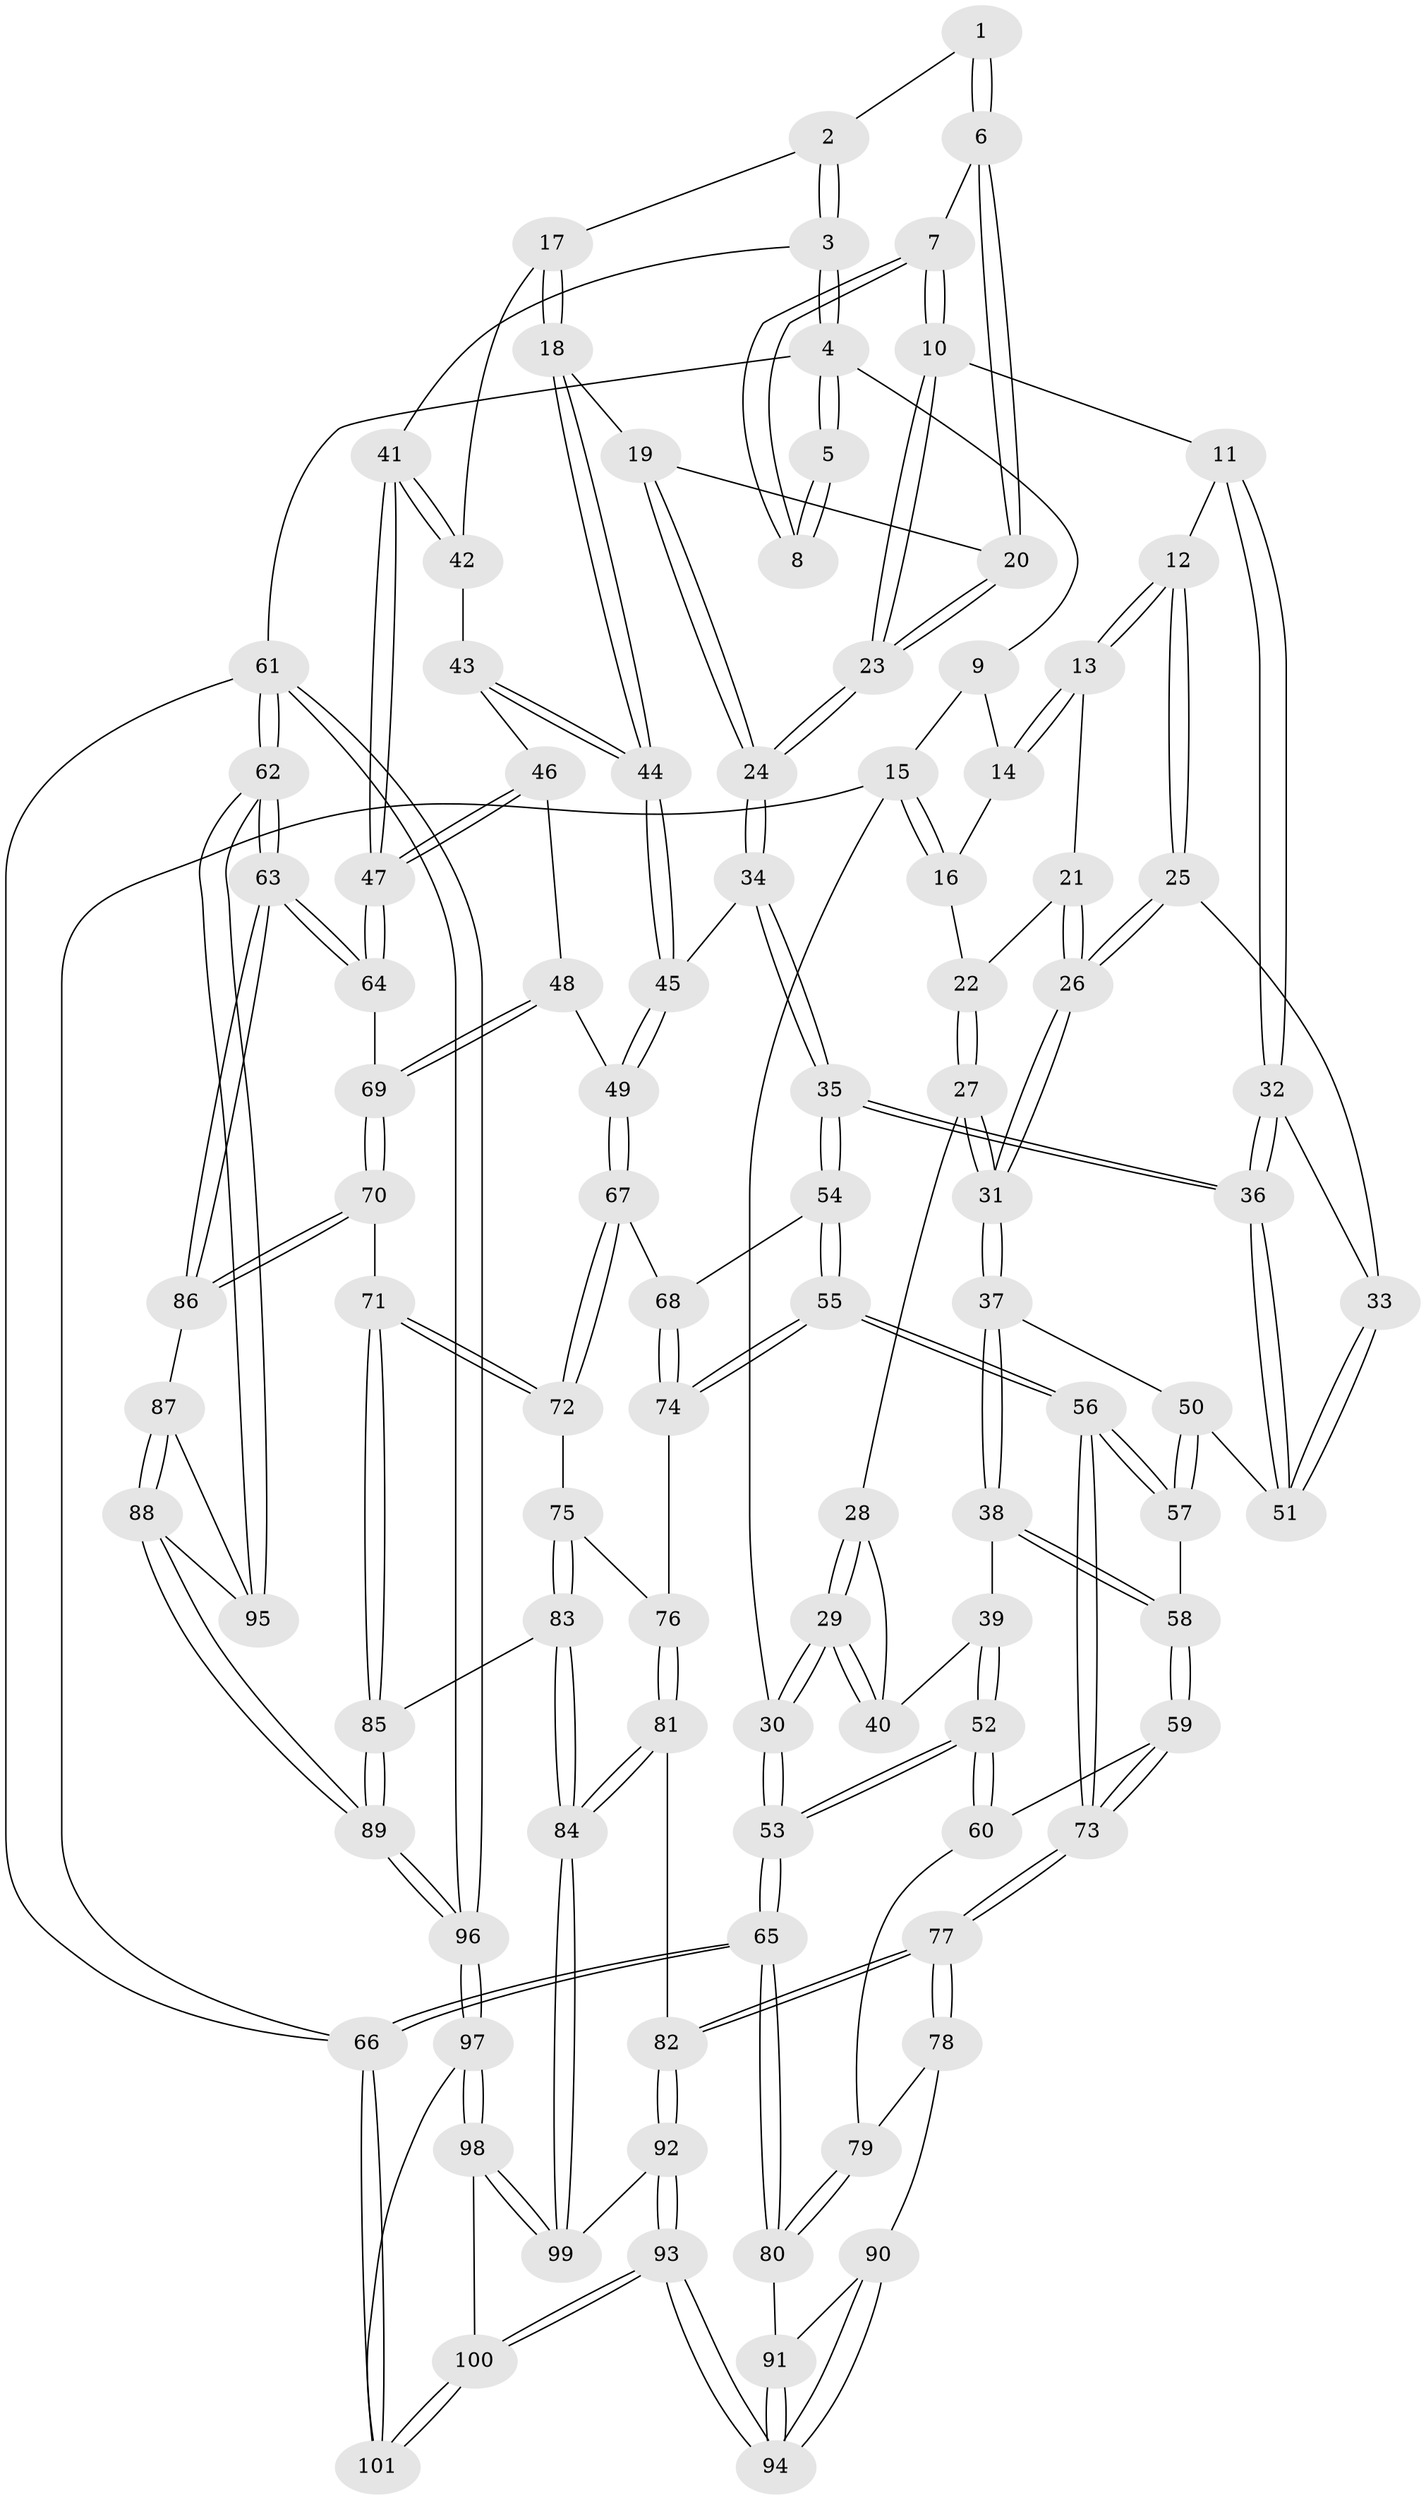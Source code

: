 // Generated by graph-tools (version 1.1) at 2025/11/02/21/25 10:11:13]
// undirected, 101 vertices, 249 edges
graph export_dot {
graph [start="1"]
  node [color=gray90,style=filled];
  1 [pos="+0.8817114727854349+0.035227355774169945"];
  2 [pos="+0.9251561274490104+0.11771182511007132"];
  3 [pos="+1+0.005935626992473631"];
  4 [pos="+1+0"];
  5 [pos="+0.8454267775084945+0"];
  6 [pos="+0.6890187924771121+0.10260634169467328"];
  7 [pos="+0.5746192247339423+0"];
  8 [pos="+0.563234302696507+0"];
  9 [pos="+0.25464959536603765+0"];
  10 [pos="+0.46954259415836314+0.15113932252170786"];
  11 [pos="+0.4390287187617473+0.17641856603645778"];
  12 [pos="+0.42506110492137605+0.17972509859815208"];
  13 [pos="+0.3838541141164795+0.1755120635506986"];
  14 [pos="+0.20783821036025865+0"];
  15 [pos="+0+0.20169340548792708"];
  16 [pos="+0.1505332604825159+0.07936984869879474"];
  17 [pos="+0.8584167339870296+0.22272953552059524"];
  18 [pos="+0.8568956577202301+0.22335282067198065"];
  19 [pos="+0.7127904705223351+0.1430500690827409"];
  20 [pos="+0.7010241071398713+0.12801834863021952"];
  21 [pos="+0.3086881154062306+0.20955637570277735"];
  22 [pos="+0.18515426937610271+0.17750688705545922"];
  23 [pos="+0.5788597194096339+0.24934049850129583"];
  24 [pos="+0.627512030099548+0.40479936394090993"];
  25 [pos="+0.3969679706574042+0.2493237558939376"];
  26 [pos="+0.289350030969927+0.3262611983669403"];
  27 [pos="+0.17011527946656319+0.23378158040501268"];
  28 [pos="+0.15387140857166104+0.2492327905502129"];
  29 [pos="+0+0.2686292068404058"];
  30 [pos="+0+0.2509894546629998"];
  31 [pos="+0.28057079945513347+0.35268277688767974"];
  32 [pos="+0.4758123481066329+0.2945427461643381"];
  33 [pos="+0.3815279405313891+0.3373346485728374"];
  34 [pos="+0.6281287782349723+0.43927945933813867"];
  35 [pos="+0.5896095023125708+0.4594824229217757"];
  36 [pos="+0.5827335163165824+0.45466156798418284"];
  37 [pos="+0.28418801049099385+0.3745687585885904"];
  38 [pos="+0.23323781281600584+0.4147090220672989"];
  39 [pos="+0.1362865961187089+0.3638081549299085"];
  40 [pos="+0.13071317219176676+0.34672165717063386"];
  41 [pos="+1+0.2613305555671442"];
  42 [pos="+0.9342222033365579+0.25832523915770195"];
  43 [pos="+0.963669870584142+0.33809064412169865"];
  44 [pos="+0.7770995145500423+0.4292932756085669"];
  45 [pos="+0.7703315206072872+0.4441386544046459"];
  46 [pos="+0.9677532470576868+0.3436880265290817"];
  47 [pos="+1+0.46519766201257684"];
  48 [pos="+0.8695337477504672+0.5129357239878757"];
  49 [pos="+0.8114576955056815+0.48025874648877026"];
  50 [pos="+0.333485838320499+0.3858997551963683"];
  51 [pos="+0.3575344493557753+0.38162207651718855"];
  52 [pos="+0+0.5683282337786814"];
  53 [pos="+0+0.5646116382420897"];
  54 [pos="+0.5462526074676053+0.550329290308903"];
  55 [pos="+0.4484769184093818+0.6440010653075716"];
  56 [pos="+0.4388468296893269+0.6482048199055455"];
  57 [pos="+0.3739049079064756+0.5788422900700642"];
  58 [pos="+0.2114850395187221+0.4945935341179009"];
  59 [pos="+0.08227135953798152+0.603039641869478"];
  60 [pos="+0.046757377263735266+0.6096568894520823"];
  61 [pos="+1+1"];
  62 [pos="+1+0.9425813959795349"];
  63 [pos="+1+0.7266513980526422"];
  64 [pos="+1+0.5428813393370229"];
  65 [pos="+0+1"];
  66 [pos="+0+1"];
  67 [pos="+0.71288798780528+0.7021942566011685"];
  68 [pos="+0.6993663297045565+0.6953298727421603"];
  69 [pos="+0.8904692422532734+0.5278850906460139"];
  70 [pos="+0.8491516239475612+0.7436364774806677"];
  71 [pos="+0.8155346516482235+0.7454821727268817"];
  72 [pos="+0.7136416042416478+0.7031669552788682"];
  73 [pos="+0.37149500684701947+0.7327055736304011"];
  74 [pos="+0.5806468717218537+0.7591821028132779"];
  75 [pos="+0.6727088034864254+0.7857405000569627"];
  76 [pos="+0.5817177304843574+0.7610965443525364"];
  77 [pos="+0.36741736236989847+0.7557394731215097"];
  78 [pos="+0.15658064919079814+0.8031233584192081"];
  79 [pos="+0.04946658193175363+0.6169189048600559"];
  80 [pos="+0.06726299088185592+0.9111133887199624"];
  81 [pos="+0.5880597386833714+0.8600433098791874"];
  82 [pos="+0.36990314098237176+0.78150462408643"];
  83 [pos="+0.6869014985798977+0.8597488014211352"];
  84 [pos="+0.6163384275766441+0.9089630262651321"];
  85 [pos="+0.7143098659186958+0.8593281900299464"];
  86 [pos="+0.8670952455263845+0.761730104253278"];
  87 [pos="+0.8674742450142308+0.7649088923095853"];
  88 [pos="+0.8442027213057128+0.9355604946680295"];
  89 [pos="+0.8357368267657818+0.9526383441437519"];
  90 [pos="+0.1559855208292044+0.8049385363485438"];
  91 [pos="+0.12012455784948678+0.8817767396585605"];
  92 [pos="+0.36540788744341895+0.831721848903607"];
  93 [pos="+0.3468645227425677+0.9471993537477008"];
  94 [pos="+0.30531170812724223+0.9330708387713763"];
  95 [pos="+0.9769373218744155+0.8793882081018825"];
  96 [pos="+0.8429414385108407+1"];
  97 [pos="+0.689689624627371+1"];
  98 [pos="+0.6119433294783989+0.9293126145666435"];
  99 [pos="+0.615818242447102+0.9106069933845847"];
  100 [pos="+0.34715928771475996+0.9488926077677509"];
  101 [pos="+0.3165960883677249+1"];
  1 -- 2;
  1 -- 6;
  1 -- 6;
  2 -- 3;
  2 -- 3;
  2 -- 17;
  3 -- 4;
  3 -- 4;
  3 -- 41;
  4 -- 5;
  4 -- 5;
  4 -- 9;
  4 -- 61;
  5 -- 8;
  5 -- 8;
  6 -- 7;
  6 -- 20;
  6 -- 20;
  7 -- 8;
  7 -- 8;
  7 -- 10;
  7 -- 10;
  9 -- 14;
  9 -- 15;
  10 -- 11;
  10 -- 23;
  10 -- 23;
  11 -- 12;
  11 -- 32;
  11 -- 32;
  12 -- 13;
  12 -- 13;
  12 -- 25;
  12 -- 25;
  13 -- 14;
  13 -- 14;
  13 -- 21;
  14 -- 16;
  15 -- 16;
  15 -- 16;
  15 -- 30;
  15 -- 66;
  16 -- 22;
  17 -- 18;
  17 -- 18;
  17 -- 42;
  18 -- 19;
  18 -- 44;
  18 -- 44;
  19 -- 20;
  19 -- 24;
  19 -- 24;
  20 -- 23;
  20 -- 23;
  21 -- 22;
  21 -- 26;
  21 -- 26;
  22 -- 27;
  22 -- 27;
  23 -- 24;
  23 -- 24;
  24 -- 34;
  24 -- 34;
  25 -- 26;
  25 -- 26;
  25 -- 33;
  26 -- 31;
  26 -- 31;
  27 -- 28;
  27 -- 31;
  27 -- 31;
  28 -- 29;
  28 -- 29;
  28 -- 40;
  29 -- 30;
  29 -- 30;
  29 -- 40;
  29 -- 40;
  30 -- 53;
  30 -- 53;
  31 -- 37;
  31 -- 37;
  32 -- 33;
  32 -- 36;
  32 -- 36;
  33 -- 51;
  33 -- 51;
  34 -- 35;
  34 -- 35;
  34 -- 45;
  35 -- 36;
  35 -- 36;
  35 -- 54;
  35 -- 54;
  36 -- 51;
  36 -- 51;
  37 -- 38;
  37 -- 38;
  37 -- 50;
  38 -- 39;
  38 -- 58;
  38 -- 58;
  39 -- 40;
  39 -- 52;
  39 -- 52;
  41 -- 42;
  41 -- 42;
  41 -- 47;
  41 -- 47;
  42 -- 43;
  43 -- 44;
  43 -- 44;
  43 -- 46;
  44 -- 45;
  44 -- 45;
  45 -- 49;
  45 -- 49;
  46 -- 47;
  46 -- 47;
  46 -- 48;
  47 -- 64;
  47 -- 64;
  48 -- 49;
  48 -- 69;
  48 -- 69;
  49 -- 67;
  49 -- 67;
  50 -- 51;
  50 -- 57;
  50 -- 57;
  52 -- 53;
  52 -- 53;
  52 -- 60;
  52 -- 60;
  53 -- 65;
  53 -- 65;
  54 -- 55;
  54 -- 55;
  54 -- 68;
  55 -- 56;
  55 -- 56;
  55 -- 74;
  55 -- 74;
  56 -- 57;
  56 -- 57;
  56 -- 73;
  56 -- 73;
  57 -- 58;
  58 -- 59;
  58 -- 59;
  59 -- 60;
  59 -- 73;
  59 -- 73;
  60 -- 79;
  61 -- 62;
  61 -- 62;
  61 -- 96;
  61 -- 96;
  61 -- 66;
  62 -- 63;
  62 -- 63;
  62 -- 95;
  62 -- 95;
  63 -- 64;
  63 -- 64;
  63 -- 86;
  63 -- 86;
  64 -- 69;
  65 -- 66;
  65 -- 66;
  65 -- 80;
  65 -- 80;
  66 -- 101;
  66 -- 101;
  67 -- 68;
  67 -- 72;
  67 -- 72;
  68 -- 74;
  68 -- 74;
  69 -- 70;
  69 -- 70;
  70 -- 71;
  70 -- 86;
  70 -- 86;
  71 -- 72;
  71 -- 72;
  71 -- 85;
  71 -- 85;
  72 -- 75;
  73 -- 77;
  73 -- 77;
  74 -- 76;
  75 -- 76;
  75 -- 83;
  75 -- 83;
  76 -- 81;
  76 -- 81;
  77 -- 78;
  77 -- 78;
  77 -- 82;
  77 -- 82;
  78 -- 79;
  78 -- 90;
  79 -- 80;
  79 -- 80;
  80 -- 91;
  81 -- 82;
  81 -- 84;
  81 -- 84;
  82 -- 92;
  82 -- 92;
  83 -- 84;
  83 -- 84;
  83 -- 85;
  84 -- 99;
  84 -- 99;
  85 -- 89;
  85 -- 89;
  86 -- 87;
  87 -- 88;
  87 -- 88;
  87 -- 95;
  88 -- 89;
  88 -- 89;
  88 -- 95;
  89 -- 96;
  89 -- 96;
  90 -- 91;
  90 -- 94;
  90 -- 94;
  91 -- 94;
  91 -- 94;
  92 -- 93;
  92 -- 93;
  92 -- 99;
  93 -- 94;
  93 -- 94;
  93 -- 100;
  93 -- 100;
  96 -- 97;
  96 -- 97;
  97 -- 98;
  97 -- 98;
  97 -- 101;
  98 -- 99;
  98 -- 99;
  98 -- 100;
  100 -- 101;
  100 -- 101;
}
